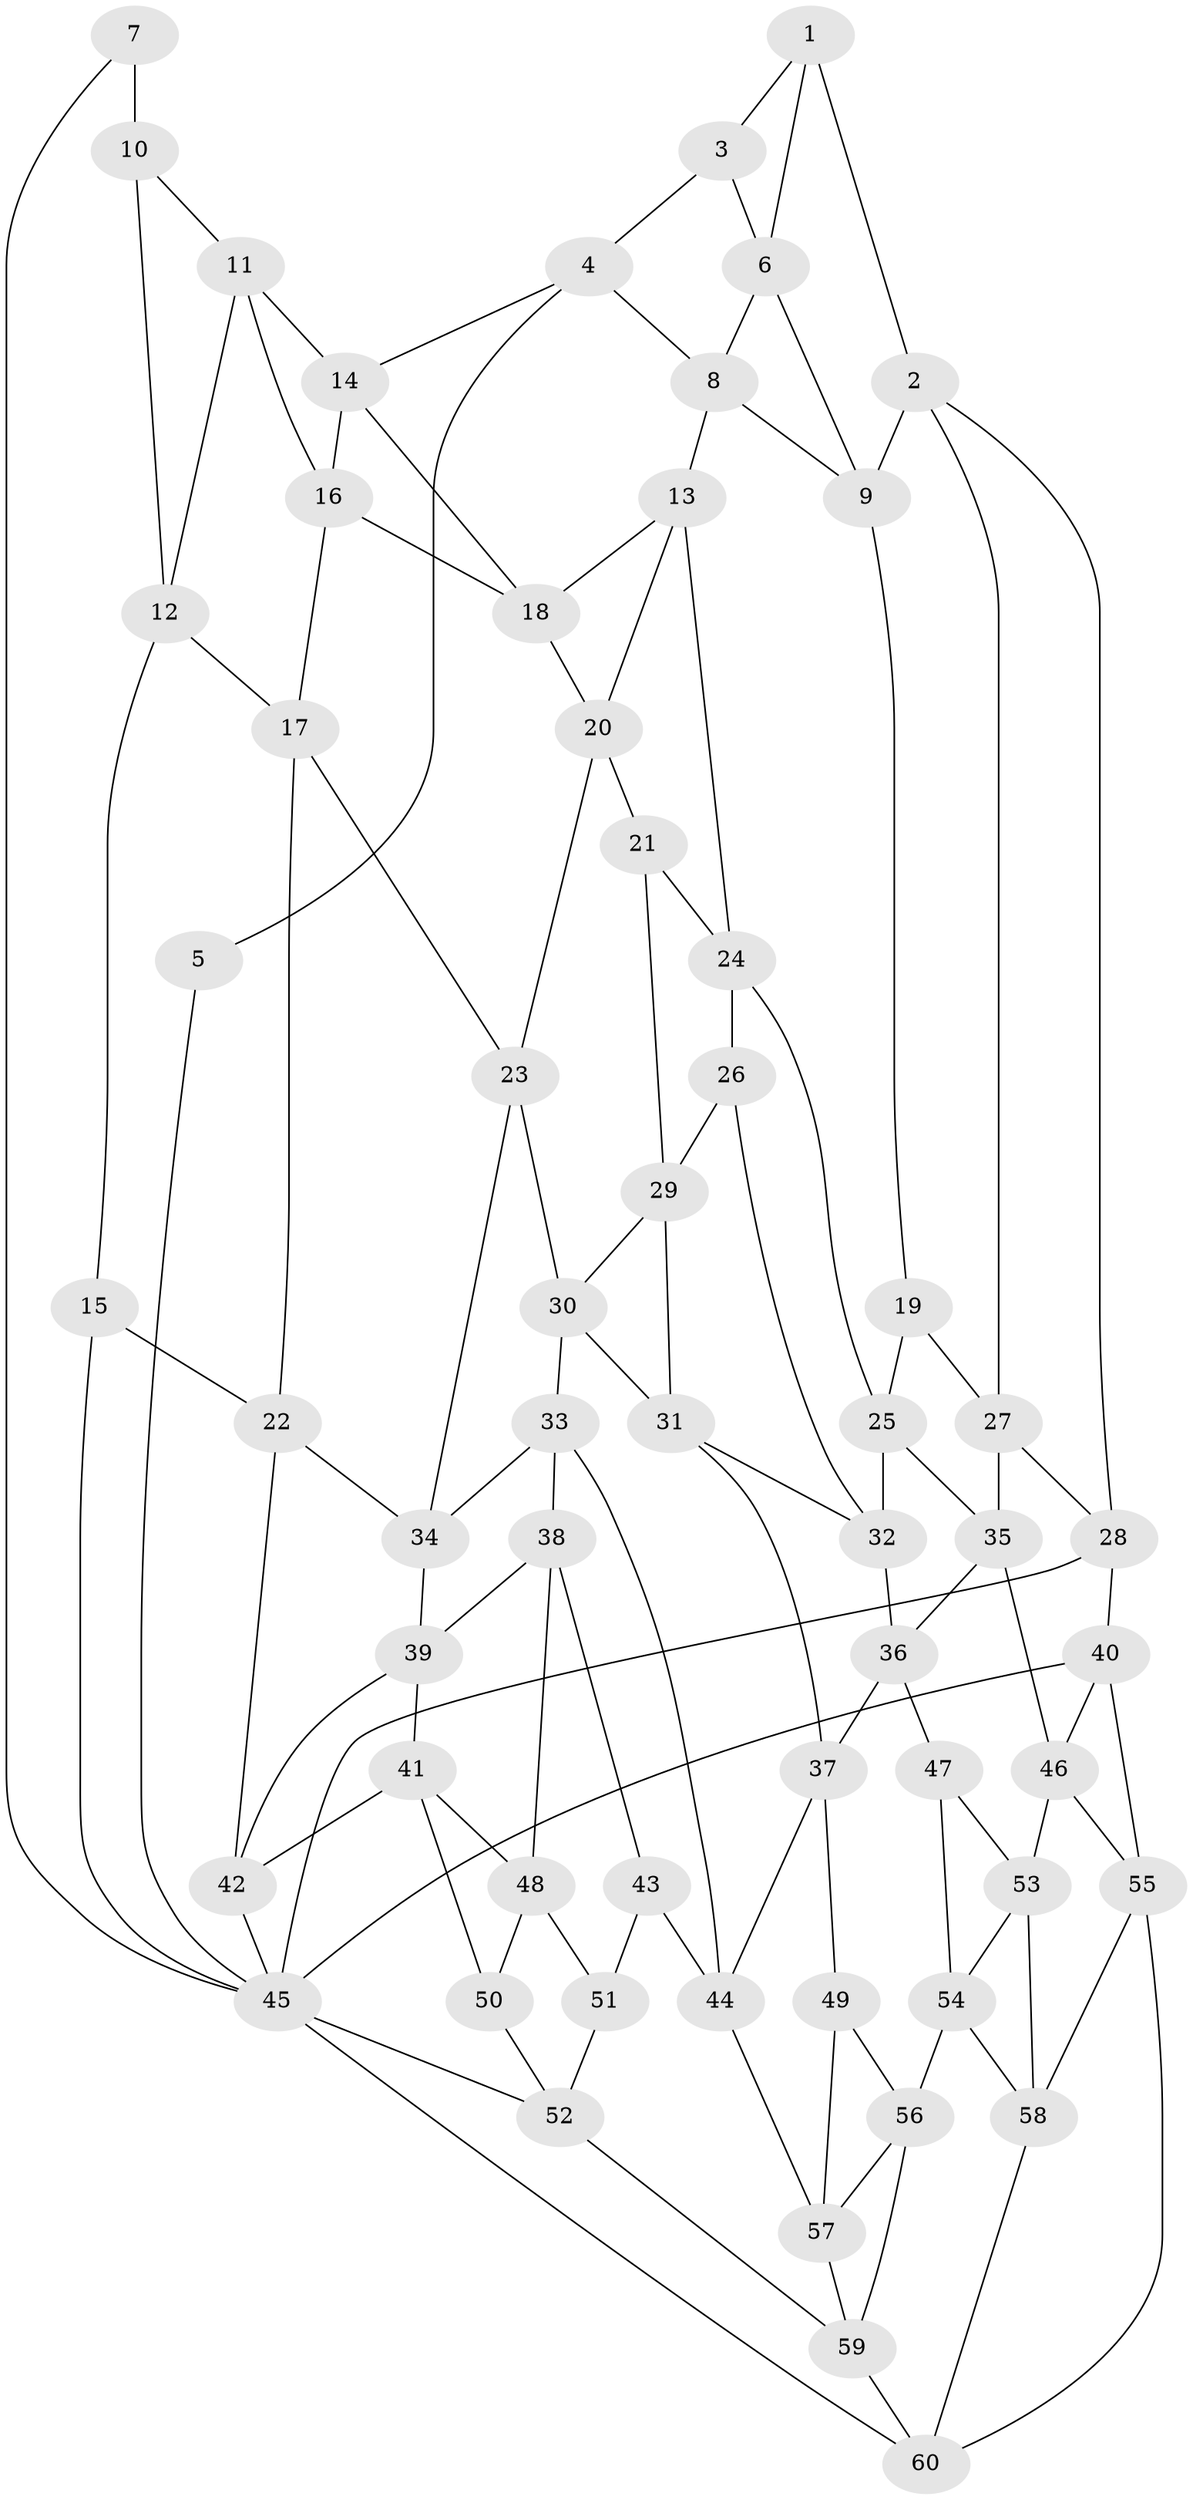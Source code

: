 // original degree distribution, {3: 0.016666666666666666, 4: 0.225, 5: 0.55, 6: 0.20833333333333334}
// Generated by graph-tools (version 1.1) at 2025/50/03/09/25 03:50:58]
// undirected, 60 vertices, 114 edges
graph export_dot {
graph [start="1"]
  node [color=gray90,style=filled];
  1;
  2;
  3;
  4;
  5;
  6;
  7;
  8;
  9;
  10;
  11;
  12;
  13;
  14;
  15;
  16;
  17;
  18;
  19;
  20;
  21;
  22;
  23;
  24;
  25;
  26;
  27;
  28;
  29;
  30;
  31;
  32;
  33;
  34;
  35;
  36;
  37;
  38;
  39;
  40;
  41;
  42;
  43;
  44;
  45;
  46;
  47;
  48;
  49;
  50;
  51;
  52;
  53;
  54;
  55;
  56;
  57;
  58;
  59;
  60;
  1 -- 2 [weight=1.0];
  1 -- 3 [weight=1.0];
  1 -- 6 [weight=1.0];
  2 -- 9 [weight=1.0];
  2 -- 27 [weight=1.0];
  2 -- 28 [weight=1.0];
  3 -- 4 [weight=1.0];
  3 -- 6 [weight=1.0];
  4 -- 5 [weight=1.0];
  4 -- 8 [weight=1.0];
  4 -- 14 [weight=1.0];
  5 -- 45 [weight=1.0];
  6 -- 8 [weight=1.0];
  6 -- 9 [weight=1.0];
  7 -- 10 [weight=2.0];
  7 -- 45 [weight=1.0];
  8 -- 9 [weight=1.0];
  8 -- 13 [weight=1.0];
  9 -- 19 [weight=1.0];
  10 -- 11 [weight=1.0];
  10 -- 12 [weight=1.0];
  11 -- 12 [weight=1.0];
  11 -- 14 [weight=1.0];
  11 -- 16 [weight=1.0];
  12 -- 15 [weight=1.0];
  12 -- 17 [weight=1.0];
  13 -- 18 [weight=1.0];
  13 -- 20 [weight=1.0];
  13 -- 24 [weight=1.0];
  14 -- 16 [weight=1.0];
  14 -- 18 [weight=1.0];
  15 -- 22 [weight=1.0];
  15 -- 45 [weight=1.0];
  16 -- 17 [weight=1.0];
  16 -- 18 [weight=1.0];
  17 -- 22 [weight=1.0];
  17 -- 23 [weight=1.0];
  18 -- 20 [weight=1.0];
  19 -- 25 [weight=1.0];
  19 -- 27 [weight=1.0];
  20 -- 21 [weight=1.0];
  20 -- 23 [weight=1.0];
  21 -- 24 [weight=1.0];
  21 -- 29 [weight=1.0];
  22 -- 34 [weight=1.0];
  22 -- 42 [weight=1.0];
  23 -- 30 [weight=1.0];
  23 -- 34 [weight=1.0];
  24 -- 25 [weight=1.0];
  24 -- 26 [weight=1.0];
  25 -- 32 [weight=1.0];
  25 -- 35 [weight=1.0];
  26 -- 29 [weight=1.0];
  26 -- 32 [weight=1.0];
  27 -- 28 [weight=1.0];
  27 -- 35 [weight=1.0];
  28 -- 40 [weight=1.0];
  28 -- 45 [weight=1.0];
  29 -- 30 [weight=1.0];
  29 -- 31 [weight=1.0];
  30 -- 31 [weight=1.0];
  30 -- 33 [weight=1.0];
  31 -- 32 [weight=1.0];
  31 -- 37 [weight=1.0];
  32 -- 36 [weight=1.0];
  33 -- 34 [weight=1.0];
  33 -- 38 [weight=1.0];
  33 -- 44 [weight=1.0];
  34 -- 39 [weight=1.0];
  35 -- 36 [weight=1.0];
  35 -- 46 [weight=1.0];
  36 -- 37 [weight=1.0];
  36 -- 47 [weight=1.0];
  37 -- 44 [weight=1.0];
  37 -- 49 [weight=1.0];
  38 -- 39 [weight=1.0];
  38 -- 43 [weight=1.0];
  38 -- 48 [weight=1.0];
  39 -- 41 [weight=1.0];
  39 -- 42 [weight=1.0];
  40 -- 45 [weight=1.0];
  40 -- 46 [weight=1.0];
  40 -- 55 [weight=1.0];
  41 -- 42 [weight=1.0];
  41 -- 48 [weight=1.0];
  41 -- 50 [weight=1.0];
  42 -- 45 [weight=1.0];
  43 -- 44 [weight=1.0];
  43 -- 51 [weight=2.0];
  44 -- 57 [weight=1.0];
  45 -- 52 [weight=1.0];
  45 -- 60 [weight=1.0];
  46 -- 53 [weight=1.0];
  46 -- 55 [weight=1.0];
  47 -- 53 [weight=1.0];
  47 -- 54 [weight=1.0];
  48 -- 50 [weight=1.0];
  48 -- 51 [weight=1.0];
  49 -- 56 [weight=1.0];
  49 -- 57 [weight=1.0];
  50 -- 52 [weight=1.0];
  51 -- 52 [weight=1.0];
  52 -- 59 [weight=1.0];
  53 -- 54 [weight=1.0];
  53 -- 58 [weight=1.0];
  54 -- 56 [weight=1.0];
  54 -- 58 [weight=1.0];
  55 -- 58 [weight=1.0];
  55 -- 60 [weight=1.0];
  56 -- 57 [weight=1.0];
  56 -- 59 [weight=1.0];
  57 -- 59 [weight=1.0];
  58 -- 60 [weight=1.0];
  59 -- 60 [weight=1.0];
}
